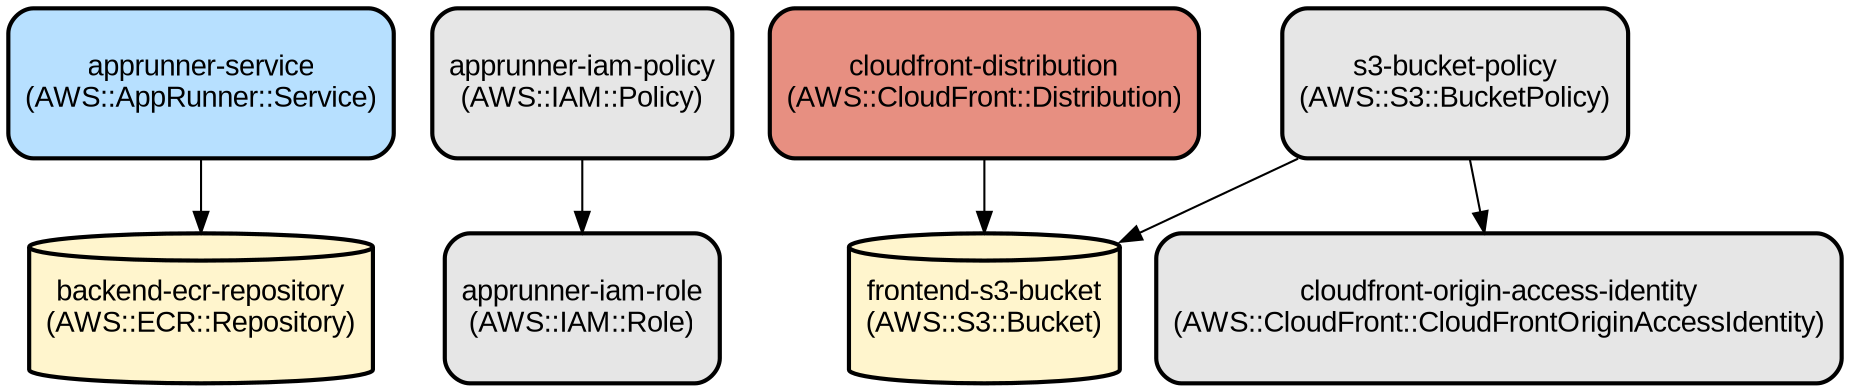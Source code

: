 digraph INFRA {
  node [ color = "black", fillcolor = "#E6E6E6", height =1, style = "filled,bold,rounded", fontname = "Arial" ];
  "backend-ecr-repository" [ label = "backend-ecr-repository
(AWS::ECR::Repository)", shape =cylinder, fillcolor = "#FFF5CD" ];
  "apprunner-service" [ label = "apprunner-service
(AWS::AppRunner::Service)", shape =rectangle, fillcolor = "#B7E0FF" ];
  "apprunner-iam-role" [ label = "apprunner-iam-role
(AWS::IAM::Role)", shape =rectangle ];
  "apprunner-iam-policy" [ label = "apprunner-iam-policy
(AWS::IAM::Policy)", shape =rectangle ];
  "frontend-s3-bucket" [ label = "frontend-s3-bucket
(AWS::S3::Bucket)", shape =cylinder, fillcolor = "#FFF5CD" ];
  "cloudfront-distribution" [ label = "cloudfront-distribution
(AWS::CloudFront::Distribution)", shape =rectangle, fillcolor = "#E78F81" ];
  "cloudfront-origin-access-identity" [ label = "cloudfront-origin-access-identity
(AWS::CloudFront::CloudFrontOriginAccessIdentity)", shape =rectangle ];
  "s3-bucket-policy" [ label = "s3-bucket-policy
(AWS::S3::BucketPolicy)", shape =rectangle ];
  "apprunner-service" -> "backend-ecr-repository";
  "apprunner-iam-policy" -> "apprunner-iam-role";
  "cloudfront-distribution" -> "frontend-s3-bucket";
  "s3-bucket-policy" -> "frontend-s3-bucket";
  "s3-bucket-policy" -> "cloudfront-origin-access-identity";
}
